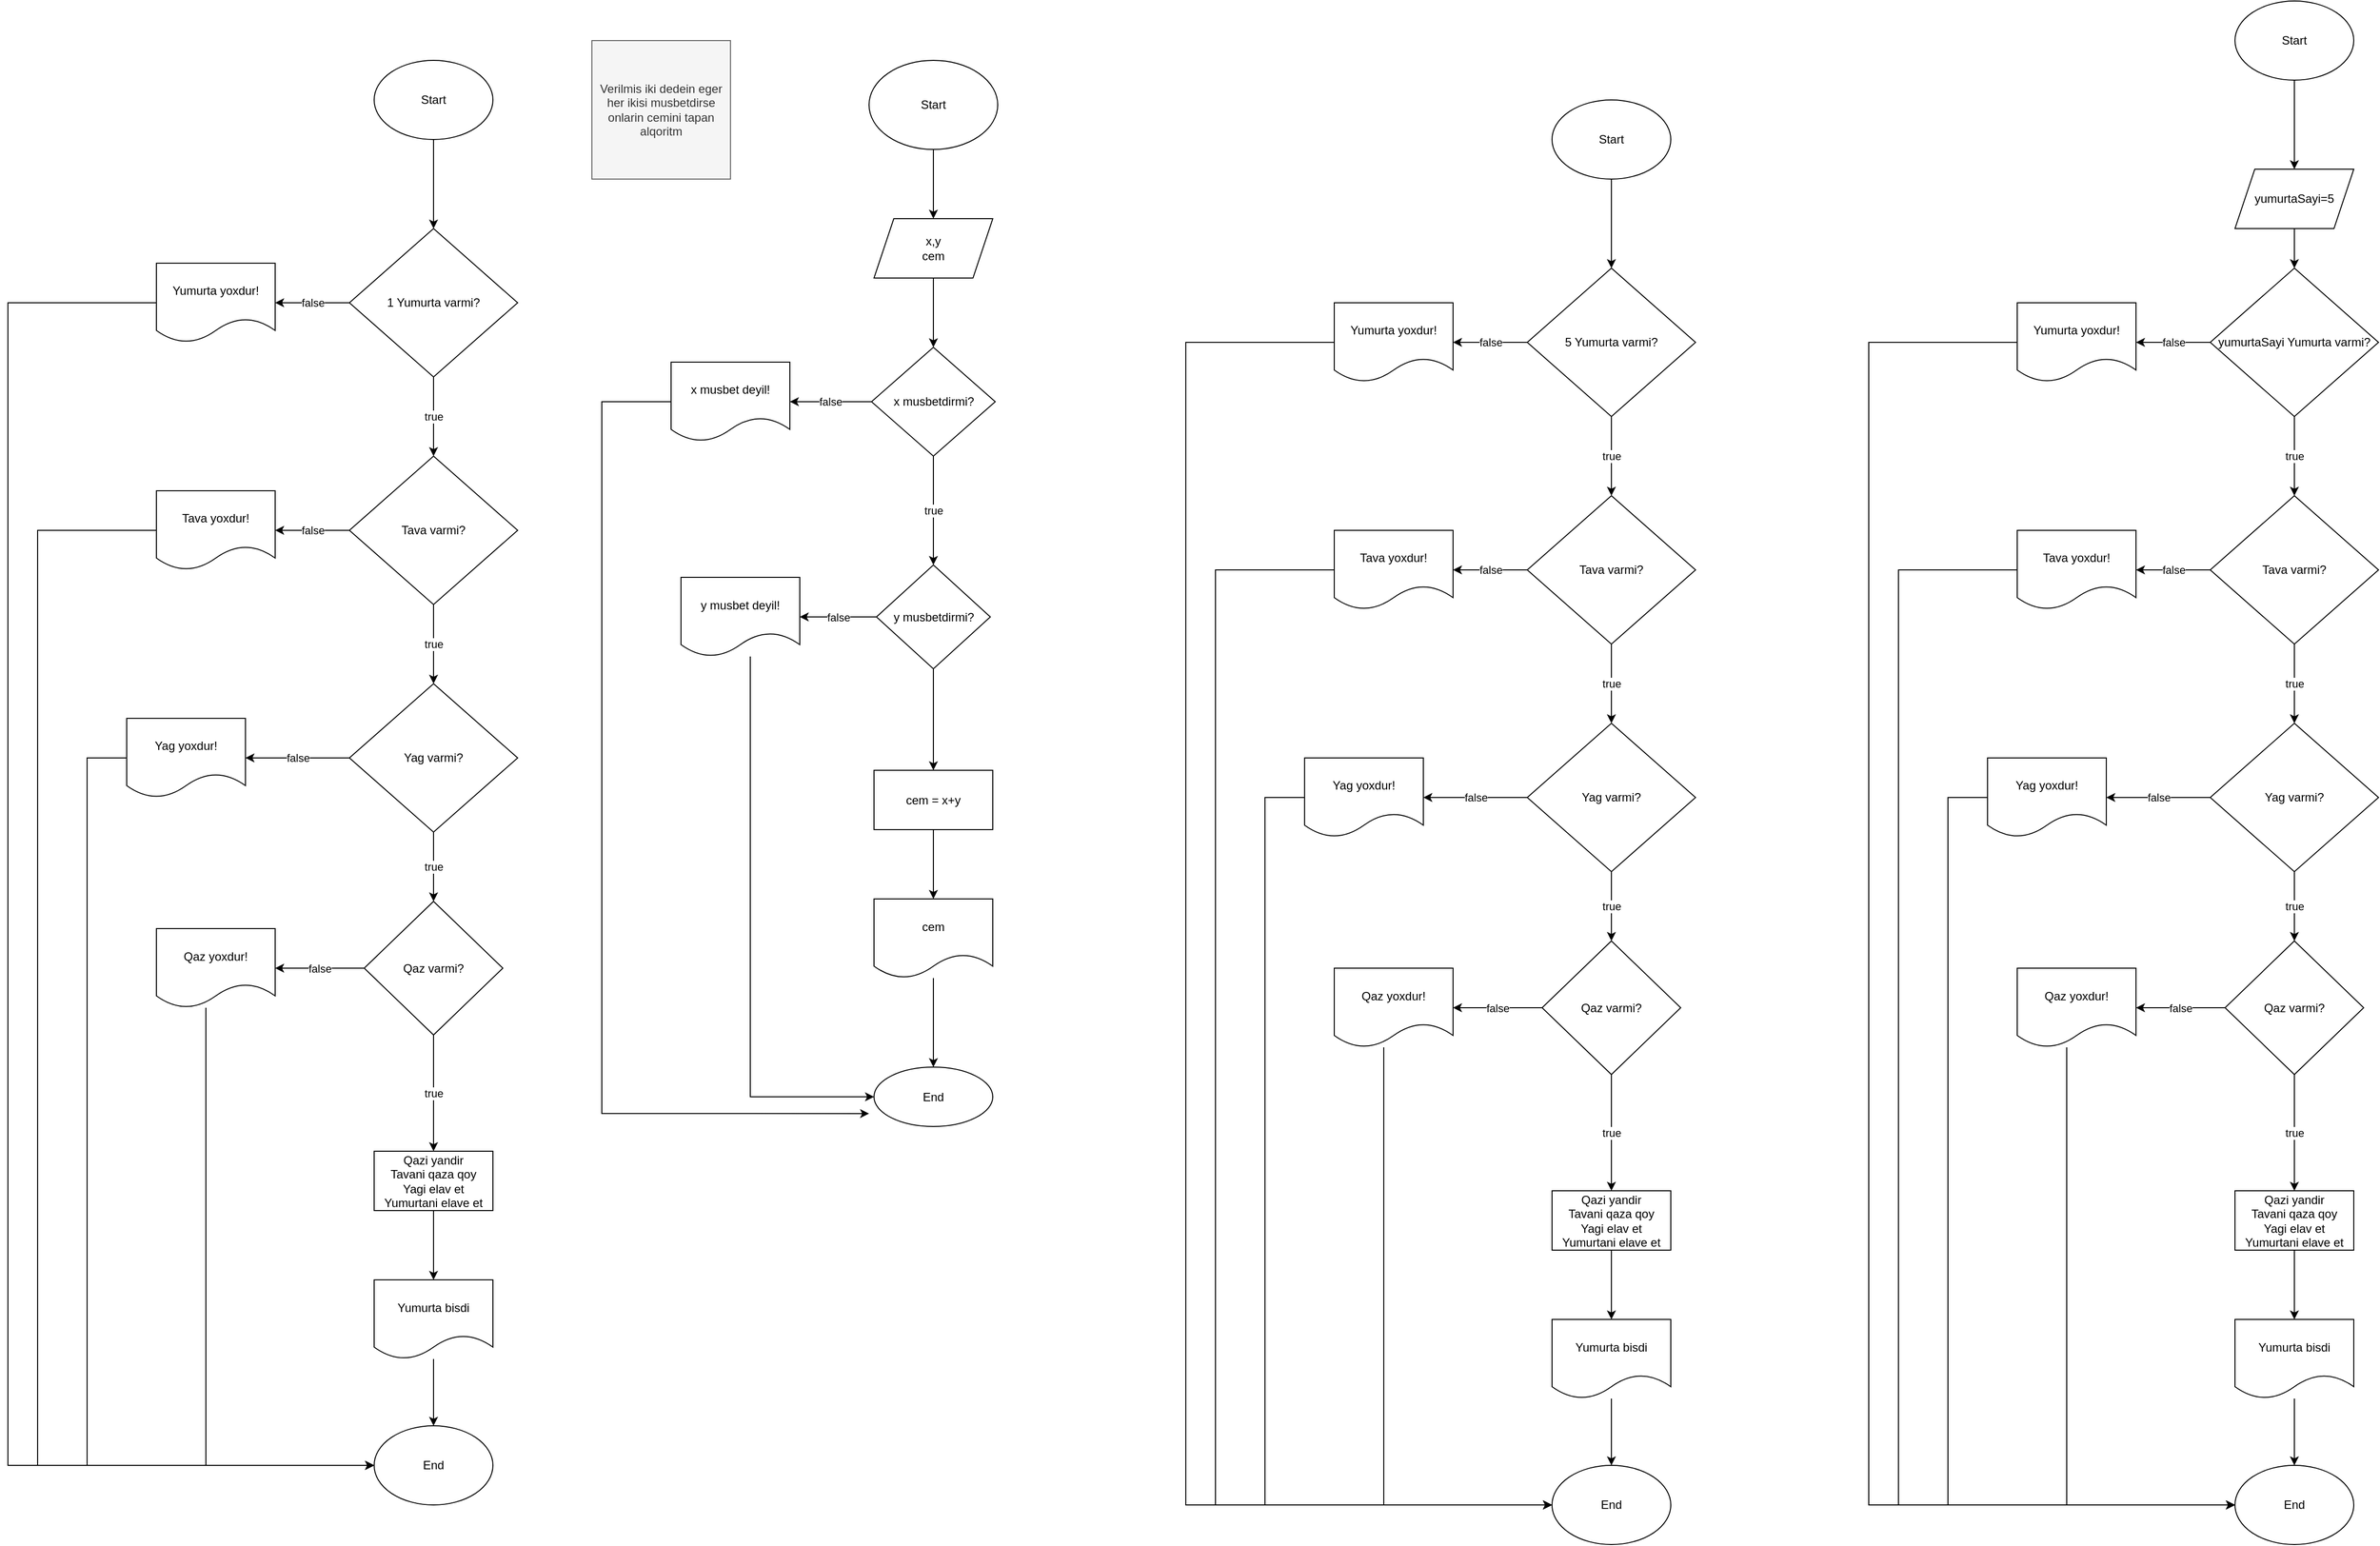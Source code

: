 <mxfile version="18.0.3" type="device"><diagram id="D8nAmur-MSodxq9V2lZ2" name="Page-1"><mxGraphModel dx="1632" dy="1568" grid="1" gridSize="10" guides="1" tooltips="1" connect="1" arrows="1" fold="1" page="1" pageScale="1" pageWidth="850" pageHeight="1100" math="0" shadow="0"><root><mxCell id="0"/><mxCell id="1" parent="0"/><mxCell id="32FVbCFBd6jSO7Dc4TjG-6" style="edgeStyle=orthogonalEdgeStyle;rounded=0;orthogonalLoop=1;jettySize=auto;html=1;entryX=0.5;entryY=0;entryDx=0;entryDy=0;" parent="1" source="32FVbCFBd6jSO7Dc4TjG-1" target="32FVbCFBd6jSO7Dc4TjG-4" edge="1"><mxGeometry relative="1" as="geometry"/></mxCell><mxCell id="32FVbCFBd6jSO7Dc4TjG-1" value="Start" style="ellipse;whiteSpace=wrap;html=1;" parent="1" vertex="1"><mxGeometry x="150" y="30" width="120" height="80" as="geometry"/></mxCell><mxCell id="32FVbCFBd6jSO7Dc4TjG-8" value="false" style="edgeStyle=orthogonalEdgeStyle;rounded=0;orthogonalLoop=1;jettySize=auto;html=1;" parent="1" source="32FVbCFBd6jSO7Dc4TjG-4" target="32FVbCFBd6jSO7Dc4TjG-7" edge="1"><mxGeometry relative="1" as="geometry"/></mxCell><mxCell id="32FVbCFBd6jSO7Dc4TjG-10" value="true" style="edgeStyle=orthogonalEdgeStyle;rounded=0;orthogonalLoop=1;jettySize=auto;html=1;" parent="1" source="32FVbCFBd6jSO7Dc4TjG-4" target="32FVbCFBd6jSO7Dc4TjG-9" edge="1"><mxGeometry relative="1" as="geometry"/></mxCell><mxCell id="32FVbCFBd6jSO7Dc4TjG-4" value="1 Yumurta varmi?" style="rhombus;whiteSpace=wrap;html=1;" parent="1" vertex="1"><mxGeometry x="125" y="200" width="170" height="150" as="geometry"/></mxCell><mxCell id="32FVbCFBd6jSO7Dc4TjG-32" style="edgeStyle=orthogonalEdgeStyle;rounded=0;orthogonalLoop=1;jettySize=auto;html=1;entryX=0;entryY=0.5;entryDx=0;entryDy=0;" parent="1" source="32FVbCFBd6jSO7Dc4TjG-7" target="32FVbCFBd6jSO7Dc4TjG-27" edge="1"><mxGeometry relative="1" as="geometry"><Array as="points"><mxPoint x="-220" y="275"/><mxPoint x="-220" y="1450"/></Array></mxGeometry></mxCell><mxCell id="32FVbCFBd6jSO7Dc4TjG-7" value="Yumurta yoxdur!" style="shape=document;whiteSpace=wrap;html=1;boundedLbl=1;" parent="1" vertex="1"><mxGeometry x="-70" y="235" width="120" height="80" as="geometry"/></mxCell><mxCell id="32FVbCFBd6jSO7Dc4TjG-12" value="false" style="edgeStyle=orthogonalEdgeStyle;rounded=0;orthogonalLoop=1;jettySize=auto;html=1;" parent="1" source="32FVbCFBd6jSO7Dc4TjG-9" target="32FVbCFBd6jSO7Dc4TjG-11" edge="1"><mxGeometry relative="1" as="geometry"/></mxCell><mxCell id="32FVbCFBd6jSO7Dc4TjG-14" value="true" style="edgeStyle=orthogonalEdgeStyle;rounded=0;orthogonalLoop=1;jettySize=auto;html=1;" parent="1" source="32FVbCFBd6jSO7Dc4TjG-9" target="32FVbCFBd6jSO7Dc4TjG-13" edge="1"><mxGeometry relative="1" as="geometry"/></mxCell><mxCell id="32FVbCFBd6jSO7Dc4TjG-9" value="Tava varmi?" style="rhombus;whiteSpace=wrap;html=1;" parent="1" vertex="1"><mxGeometry x="125" y="430" width="170" height="150" as="geometry"/></mxCell><mxCell id="32FVbCFBd6jSO7Dc4TjG-31" style="edgeStyle=orthogonalEdgeStyle;rounded=0;orthogonalLoop=1;jettySize=auto;html=1;entryX=0;entryY=0.5;entryDx=0;entryDy=0;" parent="1" source="32FVbCFBd6jSO7Dc4TjG-11" target="32FVbCFBd6jSO7Dc4TjG-27" edge="1"><mxGeometry relative="1" as="geometry"><Array as="points"><mxPoint x="-190" y="505"/><mxPoint x="-190" y="1450"/></Array></mxGeometry></mxCell><mxCell id="32FVbCFBd6jSO7Dc4TjG-11" value="Tava yoxdur!" style="shape=document;whiteSpace=wrap;html=1;boundedLbl=1;" parent="1" vertex="1"><mxGeometry x="-70" y="465" width="120" height="80" as="geometry"/></mxCell><mxCell id="32FVbCFBd6jSO7Dc4TjG-16" value="false" style="edgeStyle=orthogonalEdgeStyle;rounded=0;orthogonalLoop=1;jettySize=auto;html=1;" parent="1" source="32FVbCFBd6jSO7Dc4TjG-13" target="32FVbCFBd6jSO7Dc4TjG-15" edge="1"><mxGeometry relative="1" as="geometry"/></mxCell><mxCell id="32FVbCFBd6jSO7Dc4TjG-20" value="true" style="edgeStyle=orthogonalEdgeStyle;rounded=0;orthogonalLoop=1;jettySize=auto;html=1;" parent="1" source="32FVbCFBd6jSO7Dc4TjG-13" target="32FVbCFBd6jSO7Dc4TjG-19" edge="1"><mxGeometry relative="1" as="geometry"/></mxCell><mxCell id="32FVbCFBd6jSO7Dc4TjG-13" value="Yag varmi?" style="rhombus;whiteSpace=wrap;html=1;" parent="1" vertex="1"><mxGeometry x="125" y="660" width="170" height="150" as="geometry"/></mxCell><mxCell id="32FVbCFBd6jSO7Dc4TjG-30" style="edgeStyle=orthogonalEdgeStyle;rounded=0;orthogonalLoop=1;jettySize=auto;html=1;entryX=0;entryY=0.5;entryDx=0;entryDy=0;" parent="1" source="32FVbCFBd6jSO7Dc4TjG-15" target="32FVbCFBd6jSO7Dc4TjG-27" edge="1"><mxGeometry relative="1" as="geometry"><Array as="points"><mxPoint x="-140" y="735"/><mxPoint x="-140" y="1450"/></Array></mxGeometry></mxCell><mxCell id="32FVbCFBd6jSO7Dc4TjG-15" value="Yag yoxdur!" style="shape=document;whiteSpace=wrap;html=1;boundedLbl=1;" parent="1" vertex="1"><mxGeometry x="-100" y="695" width="120" height="80" as="geometry"/></mxCell><mxCell id="32FVbCFBd6jSO7Dc4TjG-22" value="false" style="edgeStyle=orthogonalEdgeStyle;rounded=0;orthogonalLoop=1;jettySize=auto;html=1;" parent="1" source="32FVbCFBd6jSO7Dc4TjG-19" target="32FVbCFBd6jSO7Dc4TjG-21" edge="1"><mxGeometry relative="1" as="geometry"/></mxCell><mxCell id="32FVbCFBd6jSO7Dc4TjG-24" value="true" style="edgeStyle=orthogonalEdgeStyle;rounded=0;orthogonalLoop=1;jettySize=auto;html=1;" parent="1" source="32FVbCFBd6jSO7Dc4TjG-19" target="32FVbCFBd6jSO7Dc4TjG-23" edge="1"><mxGeometry relative="1" as="geometry"/></mxCell><mxCell id="32FVbCFBd6jSO7Dc4TjG-19" value="Qaz varmi?" style="rhombus;whiteSpace=wrap;html=1;" parent="1" vertex="1"><mxGeometry x="140" y="880" width="140" height="135" as="geometry"/></mxCell><mxCell id="32FVbCFBd6jSO7Dc4TjG-29" style="edgeStyle=orthogonalEdgeStyle;rounded=0;orthogonalLoop=1;jettySize=auto;html=1;entryX=0;entryY=0.5;entryDx=0;entryDy=0;" parent="1" source="32FVbCFBd6jSO7Dc4TjG-21" target="32FVbCFBd6jSO7Dc4TjG-27" edge="1"><mxGeometry relative="1" as="geometry"><Array as="points"><mxPoint x="-20" y="1450"/></Array></mxGeometry></mxCell><mxCell id="32FVbCFBd6jSO7Dc4TjG-21" value="Qaz yoxdur!" style="shape=document;whiteSpace=wrap;html=1;boundedLbl=1;" parent="1" vertex="1"><mxGeometry x="-70" y="907.5" width="120" height="80" as="geometry"/></mxCell><mxCell id="32FVbCFBd6jSO7Dc4TjG-26" value="" style="edgeStyle=orthogonalEdgeStyle;rounded=0;orthogonalLoop=1;jettySize=auto;html=1;" parent="1" source="32FVbCFBd6jSO7Dc4TjG-23" target="32FVbCFBd6jSO7Dc4TjG-25" edge="1"><mxGeometry relative="1" as="geometry"/></mxCell><mxCell id="32FVbCFBd6jSO7Dc4TjG-23" value="Qazi yandir&lt;br&gt;Tavani qaza qoy&lt;br&gt;Yagi elav et&lt;br&gt;Yumurtani elave et" style="whiteSpace=wrap;html=1;" parent="1" vertex="1"><mxGeometry x="150" y="1132.5" width="120" height="60" as="geometry"/></mxCell><mxCell id="32FVbCFBd6jSO7Dc4TjG-28" value="" style="edgeStyle=orthogonalEdgeStyle;rounded=0;orthogonalLoop=1;jettySize=auto;html=1;" parent="1" source="32FVbCFBd6jSO7Dc4TjG-25" target="32FVbCFBd6jSO7Dc4TjG-27" edge="1"><mxGeometry relative="1" as="geometry"/></mxCell><mxCell id="32FVbCFBd6jSO7Dc4TjG-25" value="Yumurta bisdi" style="shape=document;whiteSpace=wrap;html=1;boundedLbl=1;" parent="1" vertex="1"><mxGeometry x="150" y="1262.5" width="120" height="80" as="geometry"/></mxCell><mxCell id="32FVbCFBd6jSO7Dc4TjG-27" value="End" style="ellipse;whiteSpace=wrap;html=1;" parent="1" vertex="1"><mxGeometry x="150" y="1410" width="120" height="80" as="geometry"/></mxCell><mxCell id="32FVbCFBd6jSO7Dc4TjG-36" value="" style="edgeStyle=orthogonalEdgeStyle;rounded=0;orthogonalLoop=1;jettySize=auto;html=1;" parent="1" source="32FVbCFBd6jSO7Dc4TjG-34" target="32FVbCFBd6jSO7Dc4TjG-35" edge="1"><mxGeometry relative="1" as="geometry"/></mxCell><mxCell id="32FVbCFBd6jSO7Dc4TjG-34" value="Start" style="ellipse;whiteSpace=wrap;html=1;" parent="1" vertex="1"><mxGeometry x="650" y="30" width="130" height="90" as="geometry"/></mxCell><mxCell id="32FVbCFBd6jSO7Dc4TjG-38" value="" style="edgeStyle=orthogonalEdgeStyle;rounded=0;orthogonalLoop=1;jettySize=auto;html=1;" parent="1" source="32FVbCFBd6jSO7Dc4TjG-35" target="32FVbCFBd6jSO7Dc4TjG-37" edge="1"><mxGeometry relative="1" as="geometry"/></mxCell><mxCell id="32FVbCFBd6jSO7Dc4TjG-35" value="x,y&lt;br&gt;cem" style="shape=parallelogram;perimeter=parallelogramPerimeter;whiteSpace=wrap;html=1;fixedSize=1;" parent="1" vertex="1"><mxGeometry x="655" y="190" width="120" height="60" as="geometry"/></mxCell><mxCell id="32FVbCFBd6jSO7Dc4TjG-40" value="false" style="edgeStyle=orthogonalEdgeStyle;rounded=0;orthogonalLoop=1;jettySize=auto;html=1;" parent="1" source="32FVbCFBd6jSO7Dc4TjG-37" target="32FVbCFBd6jSO7Dc4TjG-39" edge="1"><mxGeometry relative="1" as="geometry"/></mxCell><mxCell id="32FVbCFBd6jSO7Dc4TjG-42" value="true" style="edgeStyle=orthogonalEdgeStyle;rounded=0;orthogonalLoop=1;jettySize=auto;html=1;" parent="1" source="32FVbCFBd6jSO7Dc4TjG-37" target="32FVbCFBd6jSO7Dc4TjG-41" edge="1"><mxGeometry relative="1" as="geometry"/></mxCell><mxCell id="32FVbCFBd6jSO7Dc4TjG-37" value="x musbetdirmi?" style="rhombus;whiteSpace=wrap;html=1;" parent="1" vertex="1"><mxGeometry x="652.5" y="320" width="125" height="110" as="geometry"/></mxCell><mxCell id="32FVbCFBd6jSO7Dc4TjG-52" style="edgeStyle=orthogonalEdgeStyle;rounded=0;orthogonalLoop=1;jettySize=auto;html=1;" parent="1" source="32FVbCFBd6jSO7Dc4TjG-39" edge="1"><mxGeometry relative="1" as="geometry"><mxPoint x="650" y="1094.444" as="targetPoint"/><Array as="points"><mxPoint x="380" y="375"/><mxPoint x="380" y="1094"/></Array></mxGeometry></mxCell><mxCell id="32FVbCFBd6jSO7Dc4TjG-39" value="x musbet deyil!" style="shape=document;whiteSpace=wrap;html=1;boundedLbl=1;" parent="1" vertex="1"><mxGeometry x="450" y="335" width="120" height="80" as="geometry"/></mxCell><mxCell id="32FVbCFBd6jSO7Dc4TjG-44" value="false" style="edgeStyle=orthogonalEdgeStyle;rounded=0;orthogonalLoop=1;jettySize=auto;html=1;" parent="1" source="32FVbCFBd6jSO7Dc4TjG-41" target="32FVbCFBd6jSO7Dc4TjG-43" edge="1"><mxGeometry relative="1" as="geometry"/></mxCell><mxCell id="32FVbCFBd6jSO7Dc4TjG-46" value="" style="edgeStyle=orthogonalEdgeStyle;rounded=0;orthogonalLoop=1;jettySize=auto;html=1;" parent="1" source="32FVbCFBd6jSO7Dc4TjG-41" target="32FVbCFBd6jSO7Dc4TjG-45" edge="1"><mxGeometry relative="1" as="geometry"/></mxCell><mxCell id="32FVbCFBd6jSO7Dc4TjG-41" value="y musbetdirmi?" style="rhombus;whiteSpace=wrap;html=1;" parent="1" vertex="1"><mxGeometry x="657.5" y="540" width="115" height="105" as="geometry"/></mxCell><mxCell id="32FVbCFBd6jSO7Dc4TjG-51" style="edgeStyle=orthogonalEdgeStyle;rounded=0;orthogonalLoop=1;jettySize=auto;html=1;entryX=0;entryY=0.5;entryDx=0;entryDy=0;" parent="1" source="32FVbCFBd6jSO7Dc4TjG-43" target="32FVbCFBd6jSO7Dc4TjG-49" edge="1"><mxGeometry relative="1" as="geometry"><Array as="points"><mxPoint x="530" y="1078"/></Array></mxGeometry></mxCell><mxCell id="32FVbCFBd6jSO7Dc4TjG-43" value="y musbet deyil!" style="shape=document;whiteSpace=wrap;html=1;boundedLbl=1;" parent="1" vertex="1"><mxGeometry x="460" y="552.5" width="120" height="80" as="geometry"/></mxCell><mxCell id="32FVbCFBd6jSO7Dc4TjG-48" value="" style="edgeStyle=orthogonalEdgeStyle;rounded=0;orthogonalLoop=1;jettySize=auto;html=1;" parent="1" source="32FVbCFBd6jSO7Dc4TjG-45" target="32FVbCFBd6jSO7Dc4TjG-47" edge="1"><mxGeometry relative="1" as="geometry"/></mxCell><mxCell id="32FVbCFBd6jSO7Dc4TjG-45" value="cem = x+y" style="whiteSpace=wrap;html=1;" parent="1" vertex="1"><mxGeometry x="655" y="747.5" width="120" height="60" as="geometry"/></mxCell><mxCell id="32FVbCFBd6jSO7Dc4TjG-50" value="" style="edgeStyle=orthogonalEdgeStyle;rounded=0;orthogonalLoop=1;jettySize=auto;html=1;" parent="1" source="32FVbCFBd6jSO7Dc4TjG-47" target="32FVbCFBd6jSO7Dc4TjG-49" edge="1"><mxGeometry relative="1" as="geometry"/></mxCell><mxCell id="32FVbCFBd6jSO7Dc4TjG-47" value="cem" style="shape=document;whiteSpace=wrap;html=1;boundedLbl=1;" parent="1" vertex="1"><mxGeometry x="655" y="877.5" width="120" height="80" as="geometry"/></mxCell><mxCell id="32FVbCFBd6jSO7Dc4TjG-49" value="End" style="ellipse;whiteSpace=wrap;html=1;" parent="1" vertex="1"><mxGeometry x="655" y="1047.5" width="120" height="60" as="geometry"/></mxCell><mxCell id="32FVbCFBd6jSO7Dc4TjG-71" style="edgeStyle=orthogonalEdgeStyle;rounded=0;orthogonalLoop=1;jettySize=auto;html=1;entryX=0.5;entryY=0;entryDx=0;entryDy=0;" parent="1" source="32FVbCFBd6jSO7Dc4TjG-72" target="32FVbCFBd6jSO7Dc4TjG-75" edge="1"><mxGeometry relative="1" as="geometry"/></mxCell><mxCell id="32FVbCFBd6jSO7Dc4TjG-72" value="Start" style="ellipse;whiteSpace=wrap;html=1;" parent="1" vertex="1"><mxGeometry x="1340" y="70" width="120" height="80" as="geometry"/></mxCell><mxCell id="32FVbCFBd6jSO7Dc4TjG-73" value="false" style="edgeStyle=orthogonalEdgeStyle;rounded=0;orthogonalLoop=1;jettySize=auto;html=1;" parent="1" source="32FVbCFBd6jSO7Dc4TjG-75" target="32FVbCFBd6jSO7Dc4TjG-77" edge="1"><mxGeometry relative="1" as="geometry"/></mxCell><mxCell id="32FVbCFBd6jSO7Dc4TjG-74" value="true" style="edgeStyle=orthogonalEdgeStyle;rounded=0;orthogonalLoop=1;jettySize=auto;html=1;" parent="1" source="32FVbCFBd6jSO7Dc4TjG-75" target="32FVbCFBd6jSO7Dc4TjG-80" edge="1"><mxGeometry relative="1" as="geometry"/></mxCell><mxCell id="32FVbCFBd6jSO7Dc4TjG-75" value="5 Yumurta varmi?" style="rhombus;whiteSpace=wrap;html=1;" parent="1" vertex="1"><mxGeometry x="1315" y="240" width="170" height="150" as="geometry"/></mxCell><mxCell id="32FVbCFBd6jSO7Dc4TjG-76" style="edgeStyle=orthogonalEdgeStyle;rounded=0;orthogonalLoop=1;jettySize=auto;html=1;entryX=0;entryY=0.5;entryDx=0;entryDy=0;" parent="1" source="32FVbCFBd6jSO7Dc4TjG-77" target="32FVbCFBd6jSO7Dc4TjG-97" edge="1"><mxGeometry relative="1" as="geometry"><Array as="points"><mxPoint x="970" y="315"/><mxPoint x="970" y="1490"/></Array></mxGeometry></mxCell><mxCell id="32FVbCFBd6jSO7Dc4TjG-77" value="Yumurta yoxdur!" style="shape=document;whiteSpace=wrap;html=1;boundedLbl=1;" parent="1" vertex="1"><mxGeometry x="1120" y="275" width="120" height="80" as="geometry"/></mxCell><mxCell id="32FVbCFBd6jSO7Dc4TjG-78" value="false" style="edgeStyle=orthogonalEdgeStyle;rounded=0;orthogonalLoop=1;jettySize=auto;html=1;" parent="1" source="32FVbCFBd6jSO7Dc4TjG-80" target="32FVbCFBd6jSO7Dc4TjG-82" edge="1"><mxGeometry relative="1" as="geometry"/></mxCell><mxCell id="32FVbCFBd6jSO7Dc4TjG-79" value="true" style="edgeStyle=orthogonalEdgeStyle;rounded=0;orthogonalLoop=1;jettySize=auto;html=1;" parent="1" source="32FVbCFBd6jSO7Dc4TjG-80" target="32FVbCFBd6jSO7Dc4TjG-85" edge="1"><mxGeometry relative="1" as="geometry"/></mxCell><mxCell id="32FVbCFBd6jSO7Dc4TjG-80" value="Tava varmi?" style="rhombus;whiteSpace=wrap;html=1;" parent="1" vertex="1"><mxGeometry x="1315" y="470" width="170" height="150" as="geometry"/></mxCell><mxCell id="32FVbCFBd6jSO7Dc4TjG-81" style="edgeStyle=orthogonalEdgeStyle;rounded=0;orthogonalLoop=1;jettySize=auto;html=1;entryX=0;entryY=0.5;entryDx=0;entryDy=0;" parent="1" source="32FVbCFBd6jSO7Dc4TjG-82" target="32FVbCFBd6jSO7Dc4TjG-97" edge="1"><mxGeometry relative="1" as="geometry"><Array as="points"><mxPoint x="1000" y="545"/><mxPoint x="1000" y="1490"/></Array></mxGeometry></mxCell><mxCell id="32FVbCFBd6jSO7Dc4TjG-82" value="Tava yoxdur!" style="shape=document;whiteSpace=wrap;html=1;boundedLbl=1;" parent="1" vertex="1"><mxGeometry x="1120" y="505" width="120" height="80" as="geometry"/></mxCell><mxCell id="32FVbCFBd6jSO7Dc4TjG-83" value="false" style="edgeStyle=orthogonalEdgeStyle;rounded=0;orthogonalLoop=1;jettySize=auto;html=1;" parent="1" source="32FVbCFBd6jSO7Dc4TjG-85" target="32FVbCFBd6jSO7Dc4TjG-87" edge="1"><mxGeometry relative="1" as="geometry"/></mxCell><mxCell id="32FVbCFBd6jSO7Dc4TjG-84" value="true" style="edgeStyle=orthogonalEdgeStyle;rounded=0;orthogonalLoop=1;jettySize=auto;html=1;" parent="1" source="32FVbCFBd6jSO7Dc4TjG-85" target="32FVbCFBd6jSO7Dc4TjG-90" edge="1"><mxGeometry relative="1" as="geometry"/></mxCell><mxCell id="32FVbCFBd6jSO7Dc4TjG-85" value="Yag varmi?" style="rhombus;whiteSpace=wrap;html=1;" parent="1" vertex="1"><mxGeometry x="1315" y="700" width="170" height="150" as="geometry"/></mxCell><mxCell id="32FVbCFBd6jSO7Dc4TjG-86" style="edgeStyle=orthogonalEdgeStyle;rounded=0;orthogonalLoop=1;jettySize=auto;html=1;entryX=0;entryY=0.5;entryDx=0;entryDy=0;" parent="1" source="32FVbCFBd6jSO7Dc4TjG-87" target="32FVbCFBd6jSO7Dc4TjG-97" edge="1"><mxGeometry relative="1" as="geometry"><Array as="points"><mxPoint x="1050" y="775"/><mxPoint x="1050" y="1490"/></Array></mxGeometry></mxCell><mxCell id="32FVbCFBd6jSO7Dc4TjG-87" value="Yag yoxdur!" style="shape=document;whiteSpace=wrap;html=1;boundedLbl=1;" parent="1" vertex="1"><mxGeometry x="1090" y="735" width="120" height="80" as="geometry"/></mxCell><mxCell id="32FVbCFBd6jSO7Dc4TjG-88" value="false" style="edgeStyle=orthogonalEdgeStyle;rounded=0;orthogonalLoop=1;jettySize=auto;html=1;" parent="1" source="32FVbCFBd6jSO7Dc4TjG-90" target="32FVbCFBd6jSO7Dc4TjG-92" edge="1"><mxGeometry relative="1" as="geometry"/></mxCell><mxCell id="32FVbCFBd6jSO7Dc4TjG-89" value="true" style="edgeStyle=orthogonalEdgeStyle;rounded=0;orthogonalLoop=1;jettySize=auto;html=1;" parent="1" source="32FVbCFBd6jSO7Dc4TjG-90" target="32FVbCFBd6jSO7Dc4TjG-94" edge="1"><mxGeometry relative="1" as="geometry"/></mxCell><mxCell id="32FVbCFBd6jSO7Dc4TjG-90" value="Qaz varmi?" style="rhombus;whiteSpace=wrap;html=1;" parent="1" vertex="1"><mxGeometry x="1330" y="920" width="140" height="135" as="geometry"/></mxCell><mxCell id="32FVbCFBd6jSO7Dc4TjG-91" style="edgeStyle=orthogonalEdgeStyle;rounded=0;orthogonalLoop=1;jettySize=auto;html=1;entryX=0;entryY=0.5;entryDx=0;entryDy=0;" parent="1" source="32FVbCFBd6jSO7Dc4TjG-92" target="32FVbCFBd6jSO7Dc4TjG-97" edge="1"><mxGeometry relative="1" as="geometry"><Array as="points"><mxPoint x="1170" y="1490"/></Array></mxGeometry></mxCell><mxCell id="32FVbCFBd6jSO7Dc4TjG-92" value="Qaz yoxdur!" style="shape=document;whiteSpace=wrap;html=1;boundedLbl=1;" parent="1" vertex="1"><mxGeometry x="1120" y="947.5" width="120" height="80" as="geometry"/></mxCell><mxCell id="32FVbCFBd6jSO7Dc4TjG-93" value="" style="edgeStyle=orthogonalEdgeStyle;rounded=0;orthogonalLoop=1;jettySize=auto;html=1;" parent="1" source="32FVbCFBd6jSO7Dc4TjG-94" target="32FVbCFBd6jSO7Dc4TjG-96" edge="1"><mxGeometry relative="1" as="geometry"/></mxCell><mxCell id="32FVbCFBd6jSO7Dc4TjG-94" value="Qazi yandir&lt;br&gt;Tavani qaza qoy&lt;br&gt;Yagi elav et&lt;br&gt;Yumurtani elave et" style="whiteSpace=wrap;html=1;" parent="1" vertex="1"><mxGeometry x="1340" y="1172.5" width="120" height="60" as="geometry"/></mxCell><mxCell id="32FVbCFBd6jSO7Dc4TjG-95" value="" style="edgeStyle=orthogonalEdgeStyle;rounded=0;orthogonalLoop=1;jettySize=auto;html=1;" parent="1" source="32FVbCFBd6jSO7Dc4TjG-96" target="32FVbCFBd6jSO7Dc4TjG-97" edge="1"><mxGeometry relative="1" as="geometry"/></mxCell><mxCell id="32FVbCFBd6jSO7Dc4TjG-96" value="Yumurta bisdi" style="shape=document;whiteSpace=wrap;html=1;boundedLbl=1;" parent="1" vertex="1"><mxGeometry x="1340" y="1302.5" width="120" height="80" as="geometry"/></mxCell><mxCell id="32FVbCFBd6jSO7Dc4TjG-97" value="End" style="ellipse;whiteSpace=wrap;html=1;" parent="1" vertex="1"><mxGeometry x="1340" y="1450" width="120" height="80" as="geometry"/></mxCell><mxCell id="32FVbCFBd6jSO7Dc4TjG-126" value="" style="edgeStyle=orthogonalEdgeStyle;rounded=0;orthogonalLoop=1;jettySize=auto;html=1;" parent="1" source="32FVbCFBd6jSO7Dc4TjG-99" target="32FVbCFBd6jSO7Dc4TjG-125" edge="1"><mxGeometry relative="1" as="geometry"/></mxCell><mxCell id="32FVbCFBd6jSO7Dc4TjG-99" value="Start" style="ellipse;whiteSpace=wrap;html=1;" parent="1" vertex="1"><mxGeometry x="2030" y="-30" width="120" height="80" as="geometry"/></mxCell><mxCell id="32FVbCFBd6jSO7Dc4TjG-100" value="false" style="edgeStyle=orthogonalEdgeStyle;rounded=0;orthogonalLoop=1;jettySize=auto;html=1;" parent="1" source="32FVbCFBd6jSO7Dc4TjG-102" target="32FVbCFBd6jSO7Dc4TjG-104" edge="1"><mxGeometry relative="1" as="geometry"/></mxCell><mxCell id="32FVbCFBd6jSO7Dc4TjG-101" value="true" style="edgeStyle=orthogonalEdgeStyle;rounded=0;orthogonalLoop=1;jettySize=auto;html=1;" parent="1" source="32FVbCFBd6jSO7Dc4TjG-102" target="32FVbCFBd6jSO7Dc4TjG-107" edge="1"><mxGeometry relative="1" as="geometry"/></mxCell><mxCell id="32FVbCFBd6jSO7Dc4TjG-102" value="yumurtaSayi Yumurta varmi?" style="rhombus;whiteSpace=wrap;html=1;" parent="1" vertex="1"><mxGeometry x="2005" y="240" width="170" height="150" as="geometry"/></mxCell><mxCell id="32FVbCFBd6jSO7Dc4TjG-103" style="edgeStyle=orthogonalEdgeStyle;rounded=0;orthogonalLoop=1;jettySize=auto;html=1;entryX=0;entryY=0.5;entryDx=0;entryDy=0;" parent="1" source="32FVbCFBd6jSO7Dc4TjG-104" target="32FVbCFBd6jSO7Dc4TjG-124" edge="1"><mxGeometry relative="1" as="geometry"><Array as="points"><mxPoint x="1660" y="315"/><mxPoint x="1660" y="1490"/></Array></mxGeometry></mxCell><mxCell id="32FVbCFBd6jSO7Dc4TjG-104" value="Yumurta yoxdur!" style="shape=document;whiteSpace=wrap;html=1;boundedLbl=1;" parent="1" vertex="1"><mxGeometry x="1810" y="275" width="120" height="80" as="geometry"/></mxCell><mxCell id="32FVbCFBd6jSO7Dc4TjG-105" value="false" style="edgeStyle=orthogonalEdgeStyle;rounded=0;orthogonalLoop=1;jettySize=auto;html=1;" parent="1" source="32FVbCFBd6jSO7Dc4TjG-107" target="32FVbCFBd6jSO7Dc4TjG-109" edge="1"><mxGeometry relative="1" as="geometry"/></mxCell><mxCell id="32FVbCFBd6jSO7Dc4TjG-106" value="true" style="edgeStyle=orthogonalEdgeStyle;rounded=0;orthogonalLoop=1;jettySize=auto;html=1;" parent="1" source="32FVbCFBd6jSO7Dc4TjG-107" target="32FVbCFBd6jSO7Dc4TjG-112" edge="1"><mxGeometry relative="1" as="geometry"/></mxCell><mxCell id="32FVbCFBd6jSO7Dc4TjG-107" value="Tava varmi?" style="rhombus;whiteSpace=wrap;html=1;" parent="1" vertex="1"><mxGeometry x="2005" y="470" width="170" height="150" as="geometry"/></mxCell><mxCell id="32FVbCFBd6jSO7Dc4TjG-108" style="edgeStyle=orthogonalEdgeStyle;rounded=0;orthogonalLoop=1;jettySize=auto;html=1;entryX=0;entryY=0.5;entryDx=0;entryDy=0;" parent="1" source="32FVbCFBd6jSO7Dc4TjG-109" target="32FVbCFBd6jSO7Dc4TjG-124" edge="1"><mxGeometry relative="1" as="geometry"><Array as="points"><mxPoint x="1690" y="545"/><mxPoint x="1690" y="1490"/></Array></mxGeometry></mxCell><mxCell id="32FVbCFBd6jSO7Dc4TjG-109" value="Tava yoxdur!" style="shape=document;whiteSpace=wrap;html=1;boundedLbl=1;" parent="1" vertex="1"><mxGeometry x="1810" y="505" width="120" height="80" as="geometry"/></mxCell><mxCell id="32FVbCFBd6jSO7Dc4TjG-110" value="false" style="edgeStyle=orthogonalEdgeStyle;rounded=0;orthogonalLoop=1;jettySize=auto;html=1;" parent="1" source="32FVbCFBd6jSO7Dc4TjG-112" target="32FVbCFBd6jSO7Dc4TjG-114" edge="1"><mxGeometry relative="1" as="geometry"/></mxCell><mxCell id="32FVbCFBd6jSO7Dc4TjG-111" value="true" style="edgeStyle=orthogonalEdgeStyle;rounded=0;orthogonalLoop=1;jettySize=auto;html=1;" parent="1" source="32FVbCFBd6jSO7Dc4TjG-112" target="32FVbCFBd6jSO7Dc4TjG-117" edge="1"><mxGeometry relative="1" as="geometry"/></mxCell><mxCell id="32FVbCFBd6jSO7Dc4TjG-112" value="Yag varmi?" style="rhombus;whiteSpace=wrap;html=1;" parent="1" vertex="1"><mxGeometry x="2005" y="700" width="170" height="150" as="geometry"/></mxCell><mxCell id="32FVbCFBd6jSO7Dc4TjG-113" style="edgeStyle=orthogonalEdgeStyle;rounded=0;orthogonalLoop=1;jettySize=auto;html=1;entryX=0;entryY=0.5;entryDx=0;entryDy=0;" parent="1" source="32FVbCFBd6jSO7Dc4TjG-114" target="32FVbCFBd6jSO7Dc4TjG-124" edge="1"><mxGeometry relative="1" as="geometry"><Array as="points"><mxPoint x="1740" y="775"/><mxPoint x="1740" y="1490"/></Array></mxGeometry></mxCell><mxCell id="32FVbCFBd6jSO7Dc4TjG-114" value="Yag yoxdur!" style="shape=document;whiteSpace=wrap;html=1;boundedLbl=1;" parent="1" vertex="1"><mxGeometry x="1780" y="735" width="120" height="80" as="geometry"/></mxCell><mxCell id="32FVbCFBd6jSO7Dc4TjG-115" value="false" style="edgeStyle=orthogonalEdgeStyle;rounded=0;orthogonalLoop=1;jettySize=auto;html=1;" parent="1" source="32FVbCFBd6jSO7Dc4TjG-117" target="32FVbCFBd6jSO7Dc4TjG-119" edge="1"><mxGeometry relative="1" as="geometry"/></mxCell><mxCell id="32FVbCFBd6jSO7Dc4TjG-116" value="true" style="edgeStyle=orthogonalEdgeStyle;rounded=0;orthogonalLoop=1;jettySize=auto;html=1;" parent="1" source="32FVbCFBd6jSO7Dc4TjG-117" target="32FVbCFBd6jSO7Dc4TjG-121" edge="1"><mxGeometry relative="1" as="geometry"/></mxCell><mxCell id="32FVbCFBd6jSO7Dc4TjG-117" value="Qaz varmi?" style="rhombus;whiteSpace=wrap;html=1;" parent="1" vertex="1"><mxGeometry x="2020" y="920" width="140" height="135" as="geometry"/></mxCell><mxCell id="32FVbCFBd6jSO7Dc4TjG-118" style="edgeStyle=orthogonalEdgeStyle;rounded=0;orthogonalLoop=1;jettySize=auto;html=1;entryX=0;entryY=0.5;entryDx=0;entryDy=0;" parent="1" source="32FVbCFBd6jSO7Dc4TjG-119" target="32FVbCFBd6jSO7Dc4TjG-124" edge="1"><mxGeometry relative="1" as="geometry"><Array as="points"><mxPoint x="1860" y="1490"/></Array></mxGeometry></mxCell><mxCell id="32FVbCFBd6jSO7Dc4TjG-119" value="Qaz yoxdur!" style="shape=document;whiteSpace=wrap;html=1;boundedLbl=1;" parent="1" vertex="1"><mxGeometry x="1810" y="947.5" width="120" height="80" as="geometry"/></mxCell><mxCell id="32FVbCFBd6jSO7Dc4TjG-120" value="" style="edgeStyle=orthogonalEdgeStyle;rounded=0;orthogonalLoop=1;jettySize=auto;html=1;" parent="1" source="32FVbCFBd6jSO7Dc4TjG-121" target="32FVbCFBd6jSO7Dc4TjG-123" edge="1"><mxGeometry relative="1" as="geometry"/></mxCell><mxCell id="32FVbCFBd6jSO7Dc4TjG-121" value="Qazi yandir&lt;br&gt;Tavani qaza qoy&lt;br&gt;Yagi elav et&lt;br&gt;Yumurtani elave et" style="whiteSpace=wrap;html=1;" parent="1" vertex="1"><mxGeometry x="2030" y="1172.5" width="120" height="60" as="geometry"/></mxCell><mxCell id="32FVbCFBd6jSO7Dc4TjG-122" value="" style="edgeStyle=orthogonalEdgeStyle;rounded=0;orthogonalLoop=1;jettySize=auto;html=1;" parent="1" source="32FVbCFBd6jSO7Dc4TjG-123" target="32FVbCFBd6jSO7Dc4TjG-124" edge="1"><mxGeometry relative="1" as="geometry"/></mxCell><mxCell id="32FVbCFBd6jSO7Dc4TjG-123" value="Yumurta bisdi" style="shape=document;whiteSpace=wrap;html=1;boundedLbl=1;" parent="1" vertex="1"><mxGeometry x="2030" y="1302.5" width="120" height="80" as="geometry"/></mxCell><mxCell id="32FVbCFBd6jSO7Dc4TjG-124" value="End" style="ellipse;whiteSpace=wrap;html=1;" parent="1" vertex="1"><mxGeometry x="2030" y="1450" width="120" height="80" as="geometry"/></mxCell><mxCell id="32FVbCFBd6jSO7Dc4TjG-127" value="" style="edgeStyle=orthogonalEdgeStyle;rounded=0;orthogonalLoop=1;jettySize=auto;html=1;" parent="1" source="32FVbCFBd6jSO7Dc4TjG-125" target="32FVbCFBd6jSO7Dc4TjG-102" edge="1"><mxGeometry relative="1" as="geometry"/></mxCell><mxCell id="32FVbCFBd6jSO7Dc4TjG-125" value="yumurtaSayi=5" style="shape=parallelogram;perimeter=parallelogramPerimeter;whiteSpace=wrap;html=1;fixedSize=1;" parent="1" vertex="1"><mxGeometry x="2030" y="140" width="120" height="60" as="geometry"/></mxCell><mxCell id="lG8zZoeT6mg_q5FZlUJm-1" value="Verilmis iki dedein eger her ikisi musbetdirse onlarin cemini tapan alqoritm" style="whiteSpace=wrap;html=1;aspect=fixed;fillColor=#f5f5f5;fontColor=#333333;strokeColor=#666666;" vertex="1" parent="1"><mxGeometry x="370" y="10" width="140" height="140" as="geometry"/></mxCell></root></mxGraphModel></diagram></mxfile>